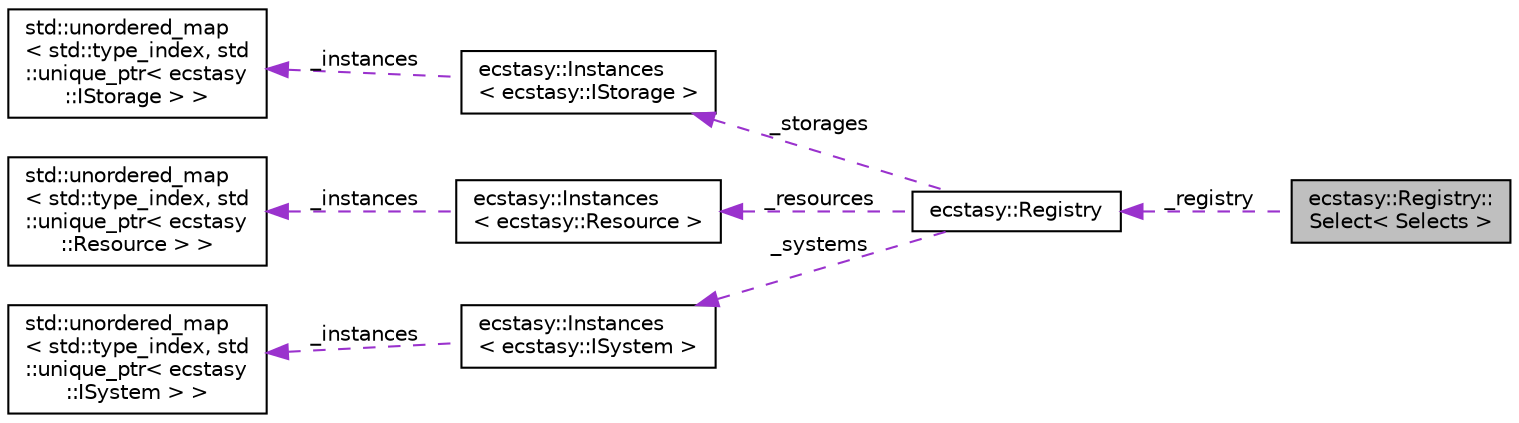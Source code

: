 digraph "ecstasy::Registry::Select&lt; Selects &gt;"
{
 // LATEX_PDF_SIZE
  edge [fontname="Helvetica",fontsize="10",labelfontname="Helvetica",labelfontsize="10"];
  node [fontname="Helvetica",fontsize="10",shape=record];
  rankdir="LR";
  Node1 [label="ecstasy::Registry::\lSelect\< Selects \>",height=0.2,width=0.4,color="black", fillcolor="grey75", style="filled", fontcolor="black",tooltip="Proxy class to use where static method."];
  Node2 -> Node1 [dir="back",color="darkorchid3",fontsize="10",style="dashed",label=" _registry" ,fontname="Helvetica"];
  Node2 [label="ecstasy::Registry",height=0.2,width=0.4,color="black", fillcolor="white", style="filled",URL="$classecstasy_1_1_registry.html",tooltip=" "];
  Node3 -> Node2 [dir="back",color="darkorchid3",fontsize="10",style="dashed",label=" _storages" ,fontname="Helvetica"];
  Node3 [label="ecstasy::Instances\l\< ecstasy::IStorage \>",height=0.2,width=0.4,color="black", fillcolor="white", style="filled",URL="$classecstasy_1_1_instances.html",tooltip=" "];
  Node4 -> Node3 [dir="back",color="darkorchid3",fontsize="10",style="dashed",label=" _instances" ,fontname="Helvetica"];
  Node4 [label="std::unordered_map\l\< std::type_index, std\l::unique_ptr\< ecstasy\l::IStorage \> \>",height=0.2,width=0.4,color="black", fillcolor="white", style="filled",URL="/home/runner/work/ecstasy/ecstasy/doc/external/cppreference-doxygen-web.tag.xml$cpp/container/unordered_map.html",tooltip=" "];
  Node5 -> Node2 [dir="back",color="darkorchid3",fontsize="10",style="dashed",label=" _resources" ,fontname="Helvetica"];
  Node5 [label="ecstasy::Instances\l\< ecstasy::Resource \>",height=0.2,width=0.4,color="black", fillcolor="white", style="filled",URL="$classecstasy_1_1_instances.html",tooltip=" "];
  Node6 -> Node5 [dir="back",color="darkorchid3",fontsize="10",style="dashed",label=" _instances" ,fontname="Helvetica"];
  Node6 [label="std::unordered_map\l\< std::type_index, std\l::unique_ptr\< ecstasy\l::Resource \> \>",height=0.2,width=0.4,color="black", fillcolor="white", style="filled",URL="/home/runner/work/ecstasy/ecstasy/doc/external/cppreference-doxygen-web.tag.xml$cpp/container/unordered_map.html",tooltip=" "];
  Node7 -> Node2 [dir="back",color="darkorchid3",fontsize="10",style="dashed",label=" _systems" ,fontname="Helvetica"];
  Node7 [label="ecstasy::Instances\l\< ecstasy::ISystem \>",height=0.2,width=0.4,color="black", fillcolor="white", style="filled",URL="$classecstasy_1_1_instances.html",tooltip=" "];
  Node8 -> Node7 [dir="back",color="darkorchid3",fontsize="10",style="dashed",label=" _instances" ,fontname="Helvetica"];
  Node8 [label="std::unordered_map\l\< std::type_index, std\l::unique_ptr\< ecstasy\l::ISystem \> \>",height=0.2,width=0.4,color="black", fillcolor="white", style="filled",URL="/home/runner/work/ecstasy/ecstasy/doc/external/cppreference-doxygen-web.tag.xml$cpp/container/unordered_map.html",tooltip=" "];
}
